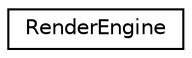 digraph G
{
  edge [fontname="Helvetica",fontsize="10",labelfontname="Helvetica",labelfontsize="10"];
  node [fontname="Helvetica",fontsize="10",shape=record];
  rankdir=LR;
  Node1 [label="RenderEngine",height=0.2,width=0.4,color="black", fillcolor="white", style="filled",URL="$d1/d10/structRenderEngine.html"];
}
